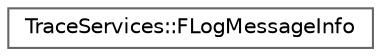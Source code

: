 digraph "Graphical Class Hierarchy"
{
 // INTERACTIVE_SVG=YES
 // LATEX_PDF_SIZE
  bgcolor="transparent";
  edge [fontname=Helvetica,fontsize=10,labelfontname=Helvetica,labelfontsize=10];
  node [fontname=Helvetica,fontsize=10,shape=box,height=0.2,width=0.4];
  rankdir="LR";
  Node0 [id="Node000000",label="TraceServices::FLogMessageInfo",height=0.2,width=0.4,color="grey40", fillcolor="white", style="filled",URL="$d2/d85/structTraceServices_1_1FLogMessageInfo.html",tooltip=" "];
}
